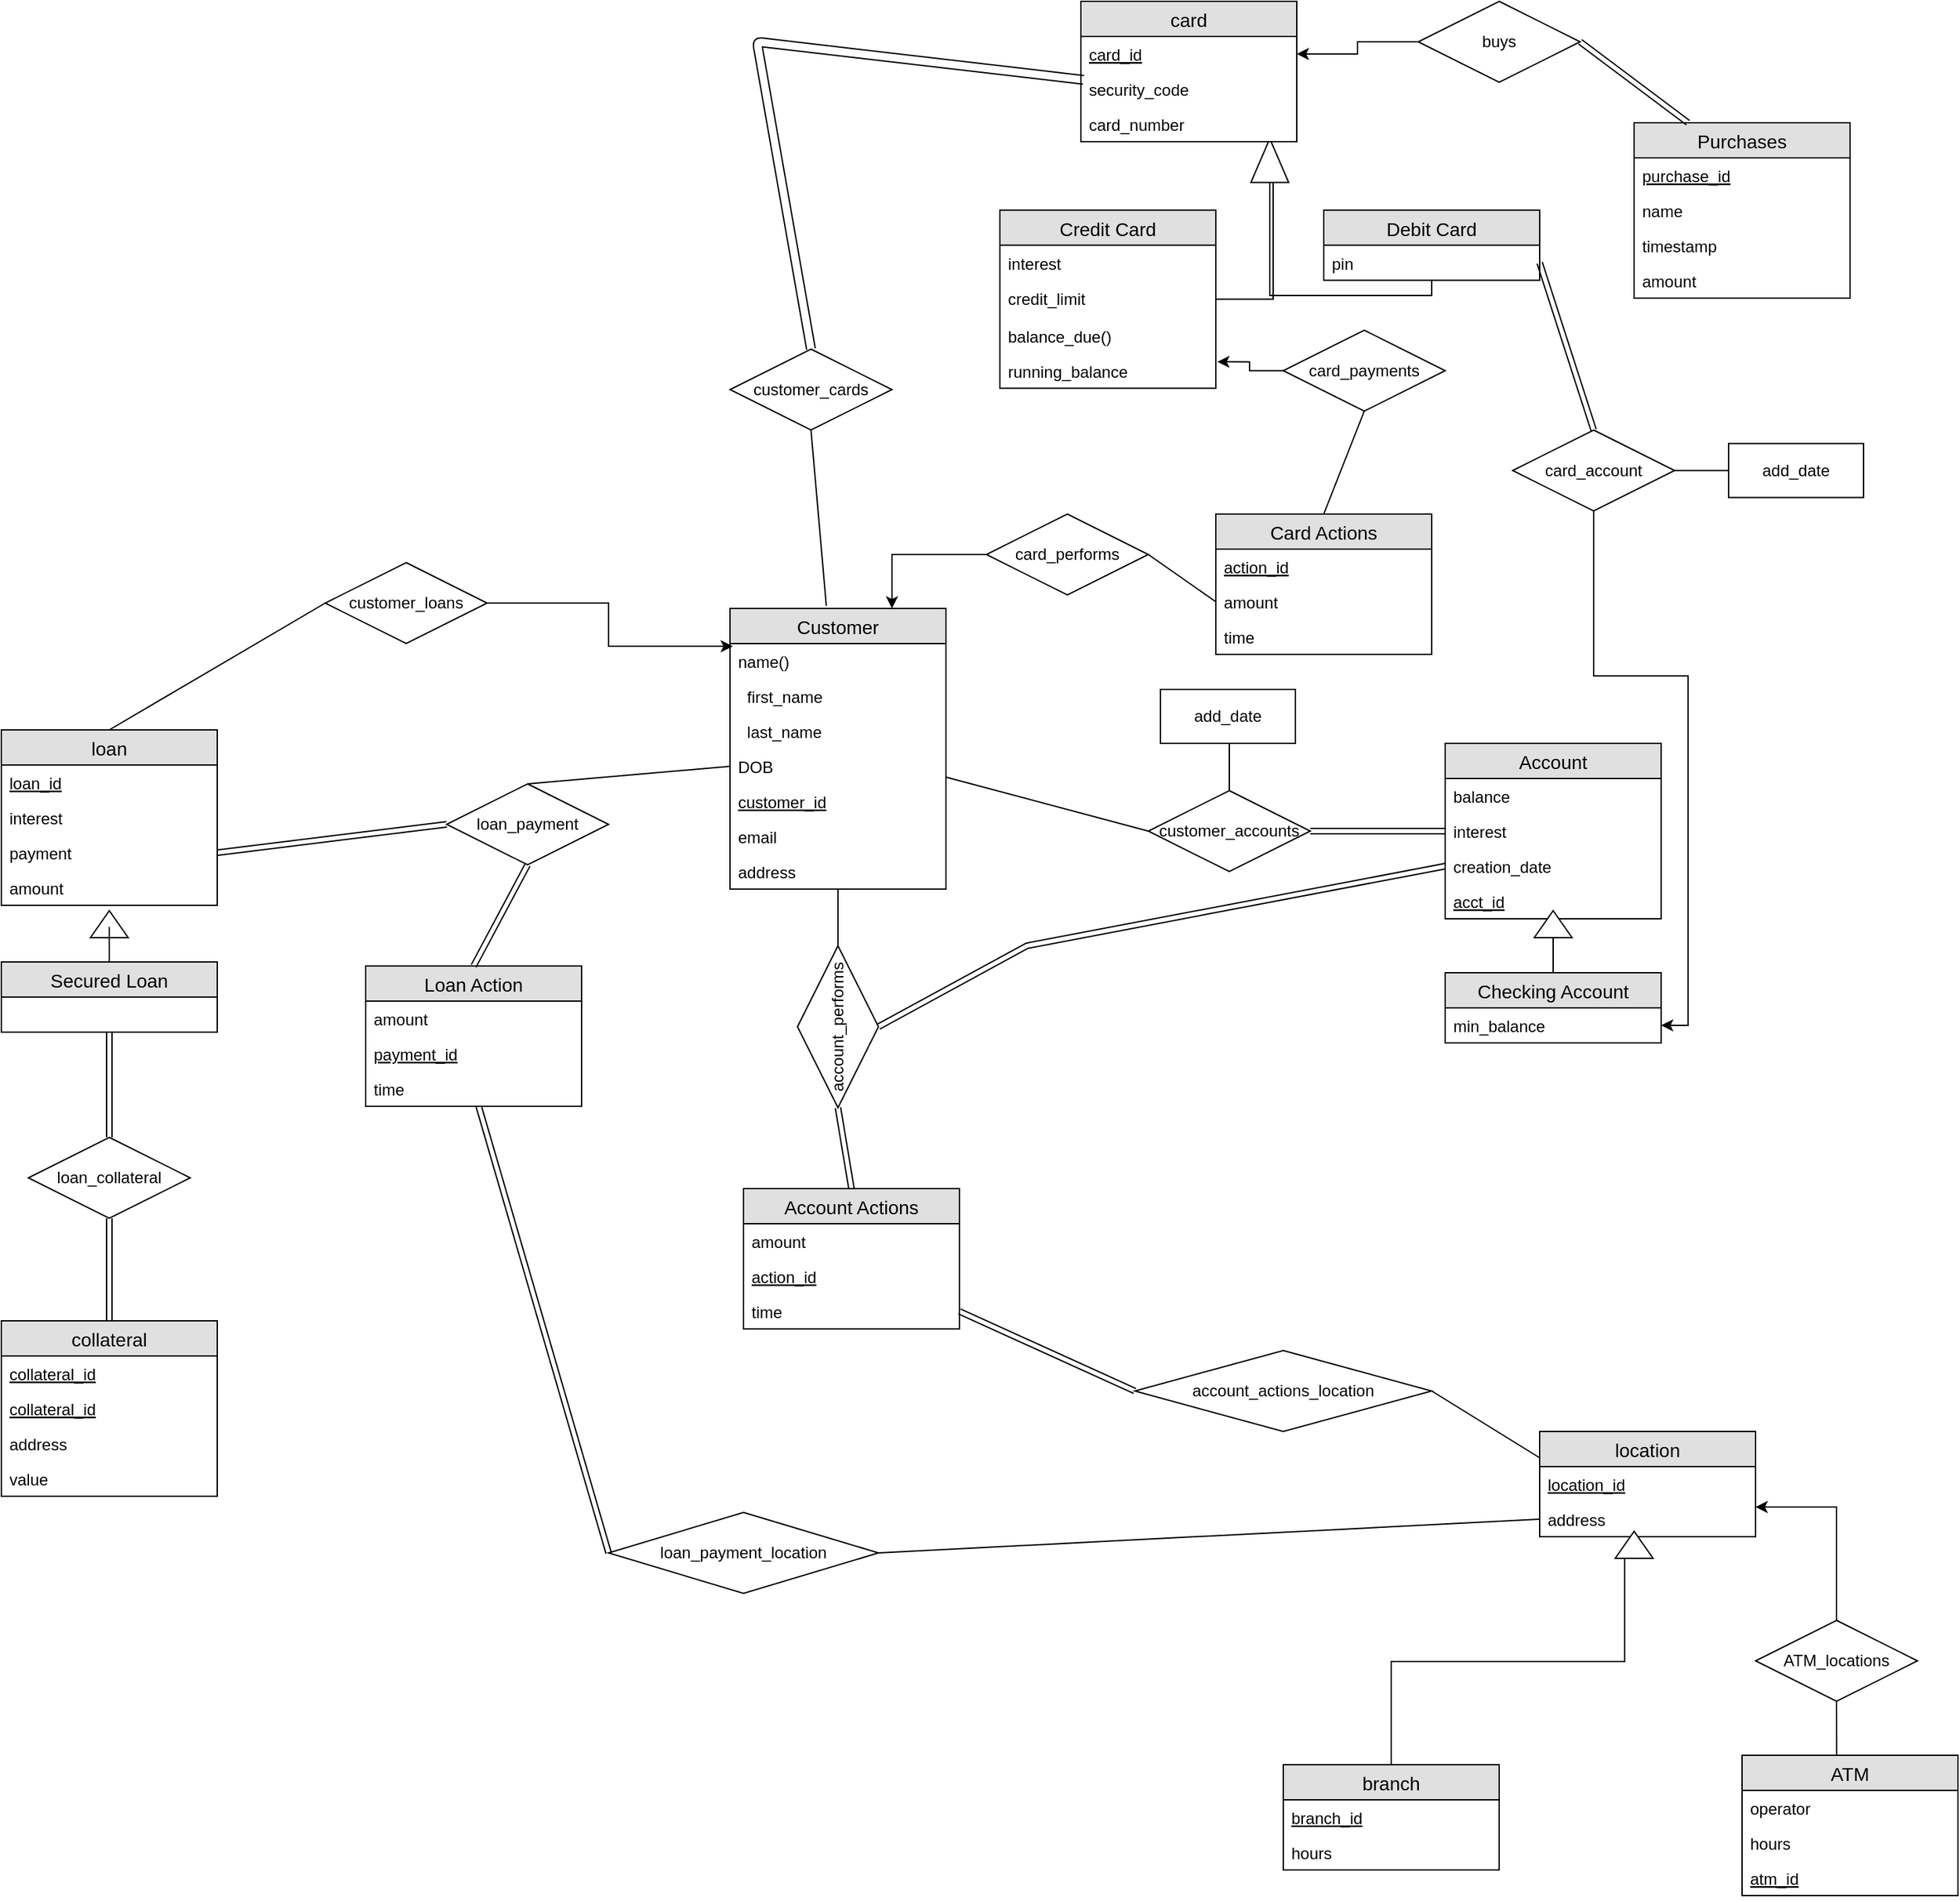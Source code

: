 <mxfile version="13.0.1" type="device"><diagram id="ULP1GV55h6WaN9yrLXD4" name="NewER"><mxGraphModel dx="1736" dy="2670" grid="1" gridSize="10" guides="1" tooltips="1" connect="1" arrows="1" fold="1" page="1" pageScale="1" pageWidth="1700" pageHeight="1700" math="0" shadow="0"><root><mxCell id="0"/><mxCell id="1" parent="0"/><mxCell id="tBGAs811UtVUooM4C4si-18" style="edgeStyle=orthogonalEdgeStyle;rounded=0;orthogonalLoop=1;jettySize=auto;html=1;entryX=0.718;entryY=0.588;entryDx=0;entryDy=0;entryPerimeter=0;" parent="1" source="tBGAs811UtVUooM4C4si-4" target="tBGAs811UtVUooM4C4si-17" edge="1"><mxGeometry relative="1" as="geometry"><Array as="points"><mxPoint x="972" y="-189"/></Array></mxGeometry></mxCell><mxCell id="tBGAs811UtVUooM4C4si-19" style="edgeStyle=orthogonalEdgeStyle;rounded=0;orthogonalLoop=1;jettySize=auto;html=1;entryX=0.5;entryY=0;entryDx=0;entryDy=0;" parent="1" source="tBGAs811UtVUooM4C4si-8" target="tBGAs811UtVUooM4C4si-17" edge="1"><mxGeometry relative="1" as="geometry"><Array as="points"><mxPoint x="1090" y="-192"/><mxPoint x="970" y="-192"/><mxPoint x="970" y="-292"/></Array></mxGeometry></mxCell><mxCell id="WhyrXBfgQ5vfQ8hBfcUK-1" value="Customer" style="swimlane;fontStyle=0;childLayout=stackLayout;horizontal=1;startSize=26;fillColor=#e0e0e0;horizontalStack=0;resizeParent=1;resizeParentMax=0;resizeLast=0;collapsible=1;marginBottom=0;swimlaneFillColor=#ffffff;align=center;fontSize=14;" parent="1" vertex="1"><mxGeometry x="570" y="40" width="160" height="208" as="geometry"/></mxCell><mxCell id="WhyrXBfgQ5vfQ8hBfcUK-2" value="name()" style="text;strokeColor=none;fillColor=none;spacingLeft=4;spacingRight=4;overflow=hidden;rotatable=0;points=[[0,0.5],[1,0.5]];portConstraint=eastwest;fontSize=12;" parent="WhyrXBfgQ5vfQ8hBfcUK-1" vertex="1"><mxGeometry y="26" width="160" height="26" as="geometry"/></mxCell><mxCell id="kUcCPnNqLoUvlZSbQgtN-28" value="  first_name" style="text;strokeColor=none;fillColor=none;spacingLeft=4;spacingRight=4;overflow=hidden;rotatable=0;points=[[0,0.5],[1,0.5]];portConstraint=eastwest;fontSize=12;" parent="WhyrXBfgQ5vfQ8hBfcUK-1" vertex="1"><mxGeometry y="52" width="160" height="26" as="geometry"/></mxCell><mxCell id="kUcCPnNqLoUvlZSbQgtN-29" value="  last_name" style="text;strokeColor=none;fillColor=none;spacingLeft=4;spacingRight=4;overflow=hidden;rotatable=0;points=[[0,0.5],[1,0.5]];portConstraint=eastwest;fontSize=12;" parent="WhyrXBfgQ5vfQ8hBfcUK-1" vertex="1"><mxGeometry y="78" width="160" height="26" as="geometry"/></mxCell><mxCell id="WhyrXBfgQ5vfQ8hBfcUK-3" value="DOB" style="text;strokeColor=none;fillColor=none;spacingLeft=4;spacingRight=4;overflow=hidden;rotatable=0;points=[[0,0.5],[1,0.5]];portConstraint=eastwest;fontSize=12;" parent="WhyrXBfgQ5vfQ8hBfcUK-1" vertex="1"><mxGeometry y="104" width="160" height="26" as="geometry"/></mxCell><mxCell id="WhyrXBfgQ5vfQ8hBfcUK-5" value="customer_id" style="text;strokeColor=none;fillColor=none;spacingLeft=4;spacingRight=4;overflow=hidden;rotatable=0;points=[[0,0.5],[1,0.5]];portConstraint=eastwest;fontSize=12;fontStyle=4" parent="WhyrXBfgQ5vfQ8hBfcUK-1" vertex="1"><mxGeometry y="130" width="160" height="26" as="geometry"/></mxCell><mxCell id="CGq-JKEVDhTaHR7DyBv9-9" value="email" style="text;strokeColor=none;fillColor=none;spacingLeft=4;spacingRight=4;overflow=hidden;rotatable=0;points=[[0,0.5],[1,0.5]];portConstraint=eastwest;fontSize=12;" parent="WhyrXBfgQ5vfQ8hBfcUK-1" vertex="1"><mxGeometry y="156" width="160" height="26" as="geometry"/></mxCell><mxCell id="WhyrXBfgQ5vfQ8hBfcUK-4" value="address" style="text;strokeColor=none;fillColor=none;spacingLeft=4;spacingRight=4;overflow=hidden;rotatable=0;points=[[0,0.5],[1,0.5]];portConstraint=eastwest;fontSize=12;" parent="WhyrXBfgQ5vfQ8hBfcUK-1" vertex="1"><mxGeometry y="182" width="160" height="26" as="geometry"/></mxCell><mxCell id="WhyrXBfgQ5vfQ8hBfcUK-6" value="customer_accounts" style="shape=rhombus;perimeter=rhombusPerimeter;whiteSpace=wrap;html=1;align=center;" parent="1" vertex="1"><mxGeometry x="880" y="175" width="120" height="60" as="geometry"/></mxCell><mxCell id="WhyrXBfgQ5vfQ8hBfcUK-8" value="" style="endArrow=none;html=1;rounded=0;exitX=0.997;exitY=0.803;exitDx=0;exitDy=0;entryX=0;entryY=0.5;entryDx=0;entryDy=0;exitPerimeter=0;" parent="1" source="WhyrXBfgQ5vfQ8hBfcUK-3" target="WhyrXBfgQ5vfQ8hBfcUK-6" edge="1"><mxGeometry relative="1" as="geometry"><mxPoint x="660" y="205" as="sourcePoint"/><mxPoint x="720" y="320" as="targetPoint"/></mxGeometry></mxCell><mxCell id="WhyrXBfgQ5vfQ8hBfcUK-10" value="" style="endArrow=none;html=1;rounded=0;exitX=0.5;exitY=0;exitDx=0;exitDy=0;entryX=0.5;entryY=1;entryDx=0;entryDy=0;" parent="1" source="WhyrXBfgQ5vfQ8hBfcUK-6" edge="1"><mxGeometry relative="1" as="geometry"><mxPoint x="990" y="170" as="sourcePoint"/><mxPoint x="940" y="140" as="targetPoint"/></mxGeometry></mxCell><mxCell id="WhyrXBfgQ5vfQ8hBfcUK-11" value="Account" style="swimlane;fontStyle=0;childLayout=stackLayout;horizontal=1;startSize=26;fillColor=#e0e0e0;horizontalStack=0;resizeParent=1;resizeParentMax=0;resizeLast=0;collapsible=1;marginBottom=0;swimlaneFillColor=#ffffff;align=center;fontSize=14;" parent="1" vertex="1"><mxGeometry x="1100" y="140" width="160" height="130" as="geometry"/></mxCell><mxCell id="WhyrXBfgQ5vfQ8hBfcUK-12" value="balance" style="text;strokeColor=none;fillColor=none;spacingLeft=4;spacingRight=4;overflow=hidden;rotatable=0;points=[[0,0.5],[1,0.5]];portConstraint=eastwest;fontSize=12;" parent="WhyrXBfgQ5vfQ8hBfcUK-11" vertex="1"><mxGeometry y="26" width="160" height="26" as="geometry"/></mxCell><mxCell id="WhyrXBfgQ5vfQ8hBfcUK-13" value="interest" style="text;strokeColor=none;fillColor=none;spacingLeft=4;spacingRight=4;overflow=hidden;rotatable=0;points=[[0,0.5],[1,0.5]];portConstraint=eastwest;fontSize=12;" parent="WhyrXBfgQ5vfQ8hBfcUK-11" vertex="1"><mxGeometry y="52" width="160" height="26" as="geometry"/></mxCell><mxCell id="WhyrXBfgQ5vfQ8hBfcUK-16" value="creation_date" style="text;strokeColor=none;fillColor=none;spacingLeft=4;spacingRight=4;overflow=hidden;rotatable=0;points=[[0,0.5],[1,0.5]];portConstraint=eastwest;fontSize=12;" parent="WhyrXBfgQ5vfQ8hBfcUK-11" vertex="1"><mxGeometry y="78" width="160" height="26" as="geometry"/></mxCell><mxCell id="WhyrXBfgQ5vfQ8hBfcUK-14" value="acct_id" style="text;strokeColor=none;fillColor=none;spacingLeft=4;spacingRight=4;overflow=hidden;rotatable=0;points=[[0,0.5],[1,0.5]];portConstraint=eastwest;fontSize=12;fontStyle=4" parent="WhyrXBfgQ5vfQ8hBfcUK-11" vertex="1"><mxGeometry y="104" width="160" height="26" as="geometry"/></mxCell><mxCell id="WhyrXBfgQ5vfQ8hBfcUK-18" value="Checking Account" style="swimlane;fontStyle=0;childLayout=stackLayout;horizontal=1;startSize=26;fillColor=#e0e0e0;horizontalStack=0;resizeParent=1;resizeParentMax=0;resizeLast=0;collapsible=1;marginBottom=0;swimlaneFillColor=#ffffff;align=center;fontSize=14;" parent="1" vertex="1"><mxGeometry x="1100" y="310" width="160" height="52" as="geometry"/></mxCell><mxCell id="WhyrXBfgQ5vfQ8hBfcUK-19" value="min_balance" style="text;strokeColor=none;fillColor=none;spacingLeft=4;spacingRight=4;overflow=hidden;rotatable=0;points=[[0,0.5],[1,0.5]];portConstraint=eastwest;fontSize=12;" parent="WhyrXBfgQ5vfQ8hBfcUK-18" vertex="1"><mxGeometry y="26" width="160" height="26" as="geometry"/></mxCell><mxCell id="WhyrXBfgQ5vfQ8hBfcUK-22" value="" style="endArrow=none;html=1;rounded=0;exitX=0.5;exitY=0;exitDx=0;exitDy=0;entryX=0.501;entryY=0.975;entryDx=0;entryDy=0;entryPerimeter=0;" parent="1" source="WhyrXBfgQ5vfQ8hBfcUK-23" target="WhyrXBfgQ5vfQ8hBfcUK-14" edge="1"><mxGeometry relative="1" as="geometry"><mxPoint x="1170" y="290" as="sourcePoint"/><mxPoint x="1330" y="290" as="targetPoint"/></mxGeometry></mxCell><mxCell id="WhyrXBfgQ5vfQ8hBfcUK-24" value="" style="endArrow=none;html=1;rounded=0;exitX=0.5;exitY=0;exitDx=0;exitDy=0;entryX=1;entryY=0.5;entryDx=0;entryDy=0;" parent="1" source="WhyrXBfgQ5vfQ8hBfcUK-18" target="WhyrXBfgQ5vfQ8hBfcUK-23" edge="1"><mxGeometry relative="1" as="geometry"><mxPoint x="1180" y="310" as="sourcePoint"/><mxPoint x="1180.16" y="269.35" as="targetPoint"/></mxGeometry></mxCell><mxCell id="WhyrXBfgQ5vfQ8hBfcUK-23" value="" style="triangle;whiteSpace=wrap;html=1;rotation=-90;" parent="1" vertex="1"><mxGeometry x="1170" y="260" width="20" height="28" as="geometry"/></mxCell><mxCell id="WhyrXBfgQ5vfQ8hBfcUK-27" value="account_performs" style="shape=rhombus;perimeter=rhombusPerimeter;whiteSpace=wrap;html=1;align=center;rotation=-90;" parent="1" vertex="1"><mxGeometry x="590" y="320" width="120" height="60" as="geometry"/></mxCell><mxCell id="WhyrXBfgQ5vfQ8hBfcUK-28" value="" style="endArrow=none;html=1;rounded=0;exitX=1;exitY=0.5;exitDx=0;exitDy=0;" parent="1" source="WhyrXBfgQ5vfQ8hBfcUK-27" target="WhyrXBfgQ5vfQ8hBfcUK-4" edge="1"><mxGeometry relative="1" as="geometry"><mxPoint x="680" y="220" as="sourcePoint"/><mxPoint x="840" y="220" as="targetPoint"/></mxGeometry></mxCell><mxCell id="WhyrXBfgQ5vfQ8hBfcUK-30" value="Account Actions" style="swimlane;fontStyle=0;childLayout=stackLayout;horizontal=1;startSize=26;fillColor=#e0e0e0;horizontalStack=0;resizeParent=1;resizeParentMax=0;resizeLast=0;collapsible=1;marginBottom=0;swimlaneFillColor=#ffffff;align=center;fontSize=14;" parent="1" vertex="1"><mxGeometry x="580" y="470" width="160" height="104" as="geometry"/></mxCell><mxCell id="WhyrXBfgQ5vfQ8hBfcUK-31" value="amount" style="text;strokeColor=none;fillColor=none;spacingLeft=4;spacingRight=4;overflow=hidden;rotatable=0;points=[[0,0.5],[1,0.5]];portConstraint=eastwest;fontSize=12;" parent="WhyrXBfgQ5vfQ8hBfcUK-30" vertex="1"><mxGeometry y="26" width="160" height="26" as="geometry"/></mxCell><mxCell id="WhyrXBfgQ5vfQ8hBfcUK-32" value="action_id" style="text;strokeColor=none;fillColor=none;spacingLeft=4;spacingRight=4;overflow=hidden;rotatable=0;points=[[0,0.5],[1,0.5]];portConstraint=eastwest;fontSize=12;fontStyle=4" parent="WhyrXBfgQ5vfQ8hBfcUK-30" vertex="1"><mxGeometry y="52" width="160" height="26" as="geometry"/></mxCell><mxCell id="WhyrXBfgQ5vfQ8hBfcUK-33" value="time" style="text;strokeColor=none;fillColor=none;spacingLeft=4;spacingRight=4;overflow=hidden;rotatable=0;points=[[0,0.5],[1,0.5]];portConstraint=eastwest;fontSize=12;" parent="WhyrXBfgQ5vfQ8hBfcUK-30" vertex="1"><mxGeometry y="78" width="160" height="26" as="geometry"/></mxCell><mxCell id="WhyrXBfgQ5vfQ8hBfcUK-45" value="" style="triangle;whiteSpace=wrap;html=1;rotation=-90;" parent="1" vertex="1"><mxGeometry x="100" y="260" width="20" height="28" as="geometry"/></mxCell><mxCell id="WhyrXBfgQ5vfQ8hBfcUK-46" value="" style="endArrow=none;html=1;rounded=0;entryX=0;entryY=0.5;entryDx=0;entryDy=0;exitX=0.5;exitY=0;exitDx=0;exitDy=0;" parent="1" edge="1"><mxGeometry relative="1" as="geometry"><mxPoint x="110" y="305" as="sourcePoint"/><mxPoint x="110" y="276" as="targetPoint"/></mxGeometry></mxCell><mxCell id="Q0yjJlS3R2jKkcrohe9K-2" style="edgeStyle=orthogonalEdgeStyle;rounded=0;orthogonalLoop=1;jettySize=auto;html=1;entryX=1;entryY=0.154;entryDx=0;entryDy=0;entryPerimeter=0;" edge="1" parent="1" source="WhyrXBfgQ5vfQ8hBfcUK-69" target="WhyrXBfgQ5vfQ8hBfcUK-60"><mxGeometry relative="1" as="geometry"/></mxCell><mxCell id="WhyrXBfgQ5vfQ8hBfcUK-69" value="ATM_locations" style="shape=rhombus;perimeter=rhombusPerimeter;whiteSpace=wrap;html=1;align=center;" parent="1" vertex="1"><mxGeometry x="1330" y="790" width="120" height="60" as="geometry"/></mxCell><mxCell id="WhyrXBfgQ5vfQ8hBfcUK-71" value="" style="endArrow=none;html=1;rounded=0;exitX=0.5;exitY=1;exitDx=0;exitDy=0;entryX=0.438;entryY=0;entryDx=0;entryDy=0;entryPerimeter=0;" parent="1" source="WhyrXBfgQ5vfQ8hBfcUK-69" target="WhyrXBfgQ5vfQ8hBfcUK-65" edge="1"><mxGeometry relative="1" as="geometry"><mxPoint x="1080" y="860" as="sourcePoint"/><mxPoint x="1240" y="860" as="targetPoint"/></mxGeometry></mxCell><mxCell id="WhyrXBfgQ5vfQ8hBfcUK-58" value="location" style="swimlane;fontStyle=0;childLayout=stackLayout;horizontal=1;startSize=26;fillColor=#e0e0e0;horizontalStack=0;resizeParent=1;resizeParentMax=0;resizeLast=0;collapsible=1;marginBottom=0;swimlaneFillColor=#ffffff;align=center;fontSize=14;" parent="1" vertex="1"><mxGeometry x="1170" y="650" width="160" height="78" as="geometry"/></mxCell><mxCell id="WhyrXBfgQ5vfQ8hBfcUK-59" value="location_id" style="text;strokeColor=none;fillColor=none;spacingLeft=4;spacingRight=4;overflow=hidden;rotatable=0;points=[[0,0.5],[1,0.5]];portConstraint=eastwest;fontSize=12;fontStyle=4" parent="WhyrXBfgQ5vfQ8hBfcUK-58" vertex="1"><mxGeometry y="26" width="160" height="26" as="geometry"/></mxCell><mxCell id="WhyrXBfgQ5vfQ8hBfcUK-60" value="address" style="text;strokeColor=none;fillColor=none;spacingLeft=4;spacingRight=4;overflow=hidden;rotatable=0;points=[[0,0.5],[1,0.5]];portConstraint=eastwest;fontSize=12;" parent="WhyrXBfgQ5vfQ8hBfcUK-58" vertex="1"><mxGeometry y="52" width="160" height="26" as="geometry"/></mxCell><mxCell id="WhyrXBfgQ5vfQ8hBfcUK-73" value="branch" style="swimlane;fontStyle=0;childLayout=stackLayout;horizontal=1;startSize=26;fillColor=#e0e0e0;horizontalStack=0;resizeParent=1;resizeParentMax=0;resizeLast=0;collapsible=1;marginBottom=0;swimlaneFillColor=#ffffff;align=center;fontSize=14;" parent="1" vertex="1"><mxGeometry x="980" y="897" width="160" height="78" as="geometry"/></mxCell><mxCell id="WhyrXBfgQ5vfQ8hBfcUK-74" value="branch_id" style="text;strokeColor=none;fillColor=none;spacingLeft=4;spacingRight=4;overflow=hidden;rotatable=0;points=[[0,0.5],[1,0.5]];portConstraint=eastwest;fontSize=12;fontStyle=4" parent="WhyrXBfgQ5vfQ8hBfcUK-73" vertex="1"><mxGeometry y="26" width="160" height="26" as="geometry"/></mxCell><mxCell id="WhyrXBfgQ5vfQ8hBfcUK-75" value="hours" style="text;strokeColor=none;fillColor=none;spacingLeft=4;spacingRight=4;overflow=hidden;rotatable=0;points=[[0,0.5],[1,0.5]];portConstraint=eastwest;fontSize=12;" parent="WhyrXBfgQ5vfQ8hBfcUK-73" vertex="1"><mxGeometry y="52" width="160" height="26" as="geometry"/></mxCell><mxCell id="WhyrXBfgQ5vfQ8hBfcUK-65" value="ATM" style="swimlane;fontStyle=0;childLayout=stackLayout;horizontal=1;startSize=26;fillColor=#e0e0e0;horizontalStack=0;resizeParent=1;resizeParentMax=0;resizeLast=0;collapsible=1;marginBottom=0;swimlaneFillColor=#ffffff;align=center;fontSize=14;" parent="1" vertex="1"><mxGeometry x="1320" y="890" width="160" height="104" as="geometry"/></mxCell><mxCell id="WhyrXBfgQ5vfQ8hBfcUK-66" value="operator" style="text;strokeColor=none;fillColor=none;spacingLeft=4;spacingRight=4;overflow=hidden;rotatable=0;points=[[0,0.5],[1,0.5]];portConstraint=eastwest;fontSize=12;" parent="WhyrXBfgQ5vfQ8hBfcUK-65" vertex="1"><mxGeometry y="26" width="160" height="26" as="geometry"/></mxCell><mxCell id="WhyrXBfgQ5vfQ8hBfcUK-67" value="hours" style="text;strokeColor=none;fillColor=none;spacingLeft=4;spacingRight=4;overflow=hidden;rotatable=0;points=[[0,0.5],[1,0.5]];portConstraint=eastwest;fontSize=12;" parent="WhyrXBfgQ5vfQ8hBfcUK-65" vertex="1"><mxGeometry y="52" width="160" height="26" as="geometry"/></mxCell><mxCell id="WhyrXBfgQ5vfQ8hBfcUK-68" value="atm_id" style="text;strokeColor=none;fillColor=none;spacingLeft=4;spacingRight=4;overflow=hidden;rotatable=0;points=[[0,0.5],[1,0.5]];portConstraint=eastwest;fontSize=12;fontStyle=4" parent="WhyrXBfgQ5vfQ8hBfcUK-65" vertex="1"><mxGeometry y="78" width="160" height="26" as="geometry"/></mxCell><mxCell id="WhyrXBfgQ5vfQ8hBfcUK-78" style="edgeStyle=orthogonalEdgeStyle;rounded=0;orthogonalLoop=1;jettySize=auto;html=1;exitX=0.5;exitY=0;exitDx=0;exitDy=0;entryX=0.5;entryY=0;entryDx=0;entryDy=0;" parent="1" source="WhyrXBfgQ5vfQ8hBfcUK-73" target="CGq-JKEVDhTaHR7DyBv9-2" edge="1"><mxGeometry relative="1" as="geometry"><mxPoint x="1140" y="790" as="sourcePoint"/></mxGeometry></mxCell><mxCell id="WhyrXBfgQ5vfQ8hBfcUK-80" value="account_actions_location" style="shape=rhombus;perimeter=rhombusPerimeter;whiteSpace=wrap;html=1;align=center;" parent="1" vertex="1"><mxGeometry x="870" y="590" width="220" height="60" as="geometry"/></mxCell><mxCell id="WhyrXBfgQ5vfQ8hBfcUK-82" value="" style="endArrow=none;html=1;rounded=0;exitX=1;exitY=0.5;exitDx=0;exitDy=0;entryX=0;entryY=0.25;entryDx=0;entryDy=0;" parent="1" source="WhyrXBfgQ5vfQ8hBfcUK-80" target="WhyrXBfgQ5vfQ8hBfcUK-58" edge="1"><mxGeometry relative="1" as="geometry"><mxPoint x="850" y="720" as="sourcePoint"/><mxPoint x="1010" y="720" as="targetPoint"/></mxGeometry></mxCell><mxCell id="WhyrXBfgQ5vfQ8hBfcUK-83" value="Loan Action" style="swimlane;fontStyle=0;childLayout=stackLayout;horizontal=1;startSize=26;fillColor=#e0e0e0;horizontalStack=0;resizeParent=1;resizeParentMax=0;resizeLast=0;collapsible=1;marginBottom=0;swimlaneFillColor=#ffffff;align=center;fontSize=14;" parent="1" vertex="1"><mxGeometry x="300" y="305" width="160" height="104" as="geometry"/></mxCell><mxCell id="WhyrXBfgQ5vfQ8hBfcUK-84" value="amount" style="text;strokeColor=none;fillColor=none;spacingLeft=4;spacingRight=4;overflow=hidden;rotatable=0;points=[[0,0.5],[1,0.5]];portConstraint=eastwest;fontSize=12;" parent="WhyrXBfgQ5vfQ8hBfcUK-83" vertex="1"><mxGeometry y="26" width="160" height="26" as="geometry"/></mxCell><mxCell id="WhyrXBfgQ5vfQ8hBfcUK-85" value="payment_id" style="text;strokeColor=none;fillColor=none;spacingLeft=4;spacingRight=4;overflow=hidden;rotatable=0;points=[[0,0.5],[1,0.5]];portConstraint=eastwest;fontSize=12;fontStyle=4" parent="WhyrXBfgQ5vfQ8hBfcUK-83" vertex="1"><mxGeometry y="52" width="160" height="26" as="geometry"/></mxCell><mxCell id="WhyrXBfgQ5vfQ8hBfcUK-86" value="time" style="text;strokeColor=none;fillColor=none;spacingLeft=4;spacingRight=4;overflow=hidden;rotatable=0;points=[[0,0.5],[1,0.5]];portConstraint=eastwest;fontSize=12;" parent="WhyrXBfgQ5vfQ8hBfcUK-83" vertex="1"><mxGeometry y="78" width="160" height="26" as="geometry"/></mxCell><mxCell id="WhyrXBfgQ5vfQ8hBfcUK-87" value="loan_payment" style="shape=rhombus;perimeter=rhombusPerimeter;whiteSpace=wrap;html=1;align=center;" parent="1" vertex="1"><mxGeometry x="360" y="170" width="120" height="60" as="geometry"/></mxCell><mxCell id="WhyrXBfgQ5vfQ8hBfcUK-89" value="" style="endArrow=none;html=1;rounded=0;exitX=0.5;exitY=0;exitDx=0;exitDy=0;entryX=0;entryY=0.5;entryDx=0;entryDy=0;" parent="1" source="WhyrXBfgQ5vfQ8hBfcUK-87" target="WhyrXBfgQ5vfQ8hBfcUK-3" edge="1"><mxGeometry relative="1" as="geometry"><mxPoint x="400" y="100" as="sourcePoint"/><mxPoint x="560" y="100" as="targetPoint"/></mxGeometry></mxCell><mxCell id="WhyrXBfgQ5vfQ8hBfcUK-94" value="loan_payment_location" style="shape=rhombus;perimeter=rhombusPerimeter;whiteSpace=wrap;html=1;align=center;" parent="1" vertex="1"><mxGeometry x="480" y="710" width="200" height="60" as="geometry"/></mxCell><mxCell id="WhyrXBfgQ5vfQ8hBfcUK-105" value="customer_cards" style="shape=rhombus;perimeter=rhombusPerimeter;whiteSpace=wrap;html=1;align=center;" parent="1" vertex="1"><mxGeometry x="570" y="-152.25" width="120" height="60" as="geometry"/></mxCell><mxCell id="WhyrXBfgQ5vfQ8hBfcUK-106" value="" style="endArrow=none;html=1;rounded=0;exitX=0.446;exitY=-0.01;exitDx=0;exitDy=0;exitPerimeter=0;entryX=0.5;entryY=1;entryDx=0;entryDy=0;" parent="1" source="WhyrXBfgQ5vfQ8hBfcUK-1" target="WhyrXBfgQ5vfQ8hBfcUK-105" edge="1"><mxGeometry relative="1" as="geometry"><mxPoint x="640" as="sourcePoint"/><mxPoint x="800" as="targetPoint"/></mxGeometry></mxCell><mxCell id="tBGAs811UtVUooM4C4si-17" value="" style="triangle;whiteSpace=wrap;html=1;rotation=-90;" parent="1" vertex="1"><mxGeometry x="953.75" y="-306" width="32.5" height="28" as="geometry"/></mxCell><mxCell id="tBGAs811UtVUooM4C4si-25" style="edgeStyle=orthogonalEdgeStyle;rounded=0;orthogonalLoop=1;jettySize=auto;html=1;entryX=1;entryY=0.5;entryDx=0;entryDy=0;" parent="1" source="tBGAs811UtVUooM4C4si-22" target="WhyrXBfgQ5vfQ8hBfcUK-19" edge="1"><mxGeometry relative="1" as="geometry"><Array as="points"><mxPoint x="1210" y="90"/><mxPoint x="1280" y="90"/><mxPoint x="1280" y="349"/></Array></mxGeometry></mxCell><mxCell id="tBGAs811UtVUooM4C4si-22" value="card_account" style="shape=rhombus;perimeter=rhombusPerimeter;whiteSpace=wrap;html=1;align=center;" parent="1" vertex="1"><mxGeometry x="1150" y="-92.25" width="120" height="60" as="geometry"/></mxCell><mxCell id="WhyrXBfgQ5vfQ8hBfcUK-101" value="card" style="swimlane;fontStyle=0;childLayout=stackLayout;horizontal=1;startSize=26;fillColor=#e0e0e0;horizontalStack=0;resizeParent=1;resizeParentMax=0;resizeLast=0;collapsible=1;marginBottom=0;swimlaneFillColor=#ffffff;align=center;fontSize=14;" parent="1" vertex="1"><mxGeometry x="830" y="-410" width="160" height="104" as="geometry"/></mxCell><mxCell id="WhyrXBfgQ5vfQ8hBfcUK-102" value="card_id" style="text;strokeColor=none;fillColor=none;spacingLeft=4;spacingRight=4;overflow=hidden;rotatable=0;points=[[0,0.5],[1,0.5]];portConstraint=eastwest;fontSize=12;fontStyle=4" parent="WhyrXBfgQ5vfQ8hBfcUK-101" vertex="1"><mxGeometry y="26" width="160" height="26" as="geometry"/></mxCell><mxCell id="WhyrXBfgQ5vfQ8hBfcUK-103" value="security_code" style="text;strokeColor=none;fillColor=none;spacingLeft=4;spacingRight=4;overflow=hidden;rotatable=0;points=[[0,0.5],[1,0.5]];portConstraint=eastwest;fontSize=12;" parent="WhyrXBfgQ5vfQ8hBfcUK-101" vertex="1"><mxGeometry y="52" width="160" height="26" as="geometry"/></mxCell><mxCell id="WhyrXBfgQ5vfQ8hBfcUK-104" value="card_number" style="text;strokeColor=none;fillColor=none;spacingLeft=4;spacingRight=4;overflow=hidden;rotatable=0;points=[[0,0.5],[1,0.5]];portConstraint=eastwest;fontSize=12;" parent="WhyrXBfgQ5vfQ8hBfcUK-101" vertex="1"><mxGeometry y="78" width="160" height="26" as="geometry"/></mxCell><mxCell id="tBGAs811UtVUooM4C4si-4" value="Credit Card" style="swimlane;fontStyle=0;childLayout=stackLayout;horizontal=1;startSize=26;fillColor=#e0e0e0;horizontalStack=0;resizeParent=1;resizeParentMax=0;resizeLast=0;collapsible=1;marginBottom=0;swimlaneFillColor=#ffffff;align=center;fontSize=14;" parent="1" vertex="1"><mxGeometry x="770" y="-255.25" width="160" height="132" as="geometry"/></mxCell><mxCell id="tBGAs811UtVUooM4C4si-5" value="interest" style="text;strokeColor=none;fillColor=none;spacingLeft=4;spacingRight=4;overflow=hidden;rotatable=0;points=[[0,0.5],[1,0.5]];portConstraint=eastwest;fontSize=12;" parent="tBGAs811UtVUooM4C4si-4" vertex="1"><mxGeometry y="26" width="160" height="26" as="geometry"/></mxCell><mxCell id="tBGAs811UtVUooM4C4si-6" value="credit_limit" style="text;strokeColor=none;fillColor=none;spacingLeft=4;spacingRight=4;overflow=hidden;rotatable=0;points=[[0,0.5],[1,0.5]];portConstraint=eastwest;fontSize=12;" parent="tBGAs811UtVUooM4C4si-4" vertex="1"><mxGeometry y="52" width="160" height="28" as="geometry"/></mxCell><mxCell id="tBGAs811UtVUooM4C4si-21" value="balance_due()" style="text;strokeColor=none;fillColor=none;spacingLeft=4;spacingRight=4;overflow=hidden;rotatable=0;points=[[0,0.5],[1,0.5]];portConstraint=eastwest;fontSize=12;" parent="tBGAs811UtVUooM4C4si-4" vertex="1"><mxGeometry y="80" width="160" height="26" as="geometry"/></mxCell><mxCell id="tBGAs811UtVUooM4C4si-7" value="running_balance" style="text;strokeColor=none;fillColor=none;spacingLeft=4;spacingRight=4;overflow=hidden;rotatable=0;points=[[0,0.5],[1,0.5]];portConstraint=eastwest;fontSize=12;" parent="tBGAs811UtVUooM4C4si-4" vertex="1"><mxGeometry y="106" width="160" height="26" as="geometry"/></mxCell><mxCell id="tBGAs811UtVUooM4C4si-8" value="Debit Card" style="swimlane;fontStyle=0;childLayout=stackLayout;horizontal=1;startSize=26;fillColor=#e0e0e0;horizontalStack=0;resizeParent=1;resizeParentMax=0;resizeLast=0;collapsible=1;marginBottom=0;swimlaneFillColor=#ffffff;align=center;fontSize=14;" parent="1" vertex="1"><mxGeometry x="1010" y="-255.25" width="160" height="52" as="geometry"/></mxCell><mxCell id="tBGAs811UtVUooM4C4si-9" value="pin" style="text;strokeColor=none;fillColor=none;spacingLeft=4;spacingRight=4;overflow=hidden;rotatable=0;points=[[0,0.5],[1,0.5]];portConstraint=eastwest;fontSize=12;" parent="tBGAs811UtVUooM4C4si-8" vertex="1"><mxGeometry y="26" width="160" height="26" as="geometry"/></mxCell><mxCell id="CGq-JKEVDhTaHR7DyBv9-7" style="edgeStyle=orthogonalEdgeStyle;rounded=0;orthogonalLoop=1;jettySize=auto;html=1;entryX=0.75;entryY=0;entryDx=0;entryDy=0;" parent="1" source="tBGAs811UtVUooM4C4si-32" target="WhyrXBfgQ5vfQ8hBfcUK-1" edge="1"><mxGeometry relative="1" as="geometry"/></mxCell><mxCell id="tBGAs811UtVUooM4C4si-32" value="card_performs" style="shape=rhombus;perimeter=rhombusPerimeter;whiteSpace=wrap;html=1;align=center;" parent="1" vertex="1"><mxGeometry x="760" y="-30" width="120" height="60" as="geometry"/></mxCell><mxCell id="tBGAs811UtVUooM4C4si-34" value="" style="endArrow=none;html=1;rounded=0;exitX=1;exitY=0.5;exitDx=0;exitDy=0;entryX=0;entryY=0.5;entryDx=0;entryDy=0;" parent="1" source="tBGAs811UtVUooM4C4si-32" target="tBGAs811UtVUooM4C4si-30" edge="1"><mxGeometry relative="1" as="geometry"><mxPoint x="850" y="60" as="sourcePoint"/><mxPoint x="1010" y="60" as="targetPoint"/></mxGeometry></mxCell><mxCell id="tBGAs811UtVUooM4C4si-28" value="Card Actions" style="swimlane;fontStyle=0;childLayout=stackLayout;horizontal=1;startSize=26;fillColor=#e0e0e0;horizontalStack=0;resizeParent=1;resizeParentMax=0;resizeLast=0;collapsible=1;marginBottom=0;swimlaneFillColor=#ffffff;align=center;fontSize=14;" parent="1" vertex="1"><mxGeometry x="930" y="-30" width="160" height="104" as="geometry"/></mxCell><mxCell id="tBGAs811UtVUooM4C4si-29" value="action_id" style="text;strokeColor=none;fillColor=none;spacingLeft=4;spacingRight=4;overflow=hidden;rotatable=0;points=[[0,0.5],[1,0.5]];portConstraint=eastwest;fontSize=12;fontStyle=4" parent="tBGAs811UtVUooM4C4si-28" vertex="1"><mxGeometry y="26" width="160" height="26" as="geometry"/></mxCell><mxCell id="tBGAs811UtVUooM4C4si-30" value="amount" style="text;strokeColor=none;fillColor=none;spacingLeft=4;spacingRight=4;overflow=hidden;rotatable=0;points=[[0,0.5],[1,0.5]];portConstraint=eastwest;fontSize=12;" parent="tBGAs811UtVUooM4C4si-28" vertex="1"><mxGeometry y="52" width="160" height="26" as="geometry"/></mxCell><mxCell id="tBGAs811UtVUooM4C4si-37" value="time" style="text;strokeColor=none;fillColor=none;spacingLeft=4;spacingRight=4;overflow=hidden;rotatable=0;points=[[0,0.5],[1,0.5]];portConstraint=eastwest;fontSize=12;" parent="tBGAs811UtVUooM4C4si-28" vertex="1"><mxGeometry y="78" width="160" height="26" as="geometry"/></mxCell><mxCell id="tBGAs811UtVUooM4C4si-40" style="edgeStyle=orthogonalEdgeStyle;rounded=0;orthogonalLoop=1;jettySize=auto;html=1;entryX=1.007;entryY=0.247;entryDx=0;entryDy=0;entryPerimeter=0;" parent="1" source="tBGAs811UtVUooM4C4si-38" target="tBGAs811UtVUooM4C4si-7" edge="1"><mxGeometry relative="1" as="geometry"/></mxCell><mxCell id="tBGAs811UtVUooM4C4si-38" value="card_payments" style="shape=rhombus;perimeter=rhombusPerimeter;whiteSpace=wrap;html=1;align=center;" parent="1" vertex="1"><mxGeometry x="980" y="-166.25" width="120" height="60" as="geometry"/></mxCell><mxCell id="tBGAs811UtVUooM4C4si-50" style="edgeStyle=orthogonalEdgeStyle;rounded=0;orthogonalLoop=1;jettySize=auto;html=1;" parent="1" source="tBGAs811UtVUooM4C4si-47" target="WhyrXBfgQ5vfQ8hBfcUK-102" edge="1"><mxGeometry relative="1" as="geometry"/></mxCell><mxCell id="tBGAs811UtVUooM4C4si-47" value="buys" style="shape=rhombus;perimeter=rhombusPerimeter;whiteSpace=wrap;html=1;align=center;" parent="1" vertex="1"><mxGeometry x="1080" y="-410" width="120" height="60" as="geometry"/></mxCell><mxCell id="CGq-JKEVDhTaHR7DyBv9-2" value="" style="triangle;whiteSpace=wrap;html=1;rotation=-90;" parent="1" vertex="1"><mxGeometry x="1230" y="720" width="20" height="28" as="geometry"/></mxCell><mxCell id="CGq-JKEVDhTaHR7DyBv9-4" value="loan_collateral" style="shape=rhombus;perimeter=rhombusPerimeter;whiteSpace=wrap;html=1;align=center;" parent="1" vertex="1"><mxGeometry x="50" y="432" width="120" height="60" as="geometry"/></mxCell><mxCell id="CGq-JKEVDhTaHR7DyBv9-8" value="" style="endArrow=none;html=1;rounded=0;exitX=0.5;exitY=0;exitDx=0;exitDy=0;entryX=0.5;entryY=1;entryDx=0;entryDy=0;" parent="1" source="tBGAs811UtVUooM4C4si-28" target="tBGAs811UtVUooM4C4si-38" edge="1"><mxGeometry relative="1" as="geometry"><mxPoint x="1000" y="-70" as="sourcePoint"/><mxPoint x="1160" y="-70" as="targetPoint"/></mxGeometry></mxCell><mxCell id="kUcCPnNqLoUvlZSbQgtN-3" value="add_date" style="whiteSpace=wrap;html=1;align=center;" parent="1" vertex="1"><mxGeometry x="889" y="100" width="100" height="40" as="geometry"/></mxCell><mxCell id="tBGAs811UtVUooM4C4si-43" value="Purchases" style="swimlane;fontStyle=0;childLayout=stackLayout;horizontal=1;startSize=26;fillColor=#e0e0e0;horizontalStack=0;resizeParent=1;resizeParentMax=0;resizeLast=0;collapsible=1;marginBottom=0;swimlaneFillColor=#ffffff;align=center;fontSize=14;" parent="1" vertex="1"><mxGeometry x="1240" y="-320" width="160" height="130" as="geometry"/></mxCell><mxCell id="tBGAs811UtVUooM4C4si-44" value="purchase_id" style="text;strokeColor=none;fillColor=none;spacingLeft=4;spacingRight=4;overflow=hidden;rotatable=0;points=[[0,0.5],[1,0.5]];portConstraint=eastwest;fontSize=12;fontStyle=4" parent="tBGAs811UtVUooM4C4si-43" vertex="1"><mxGeometry y="26" width="160" height="26" as="geometry"/></mxCell><mxCell id="tBGAs811UtVUooM4C4si-45" value="name" style="text;strokeColor=none;fillColor=none;spacingLeft=4;spacingRight=4;overflow=hidden;rotatable=0;points=[[0,0.5],[1,0.5]];portConstraint=eastwest;fontSize=12;" parent="tBGAs811UtVUooM4C4si-43" vertex="1"><mxGeometry y="52" width="160" height="26" as="geometry"/></mxCell><mxCell id="tBGAs811UtVUooM4C4si-52" value="timestamp" style="text;strokeColor=none;fillColor=none;spacingLeft=4;spacingRight=4;overflow=hidden;rotatable=0;points=[[0,0.5],[1,0.5]];portConstraint=eastwest;fontSize=12;" parent="tBGAs811UtVUooM4C4si-43" vertex="1"><mxGeometry y="78" width="160" height="26" as="geometry"/></mxCell><mxCell id="tBGAs811UtVUooM4C4si-46" value="amount" style="text;strokeColor=none;fillColor=none;spacingLeft=4;spacingRight=4;overflow=hidden;rotatable=0;points=[[0,0.5],[1,0.5]];portConstraint=eastwest;fontSize=12;" parent="tBGAs811UtVUooM4C4si-43" vertex="1"><mxGeometry y="104" width="160" height="26" as="geometry"/></mxCell><mxCell id="kUcCPnNqLoUvlZSbQgtN-5" style="edgeStyle=orthogonalEdgeStyle;rounded=0;orthogonalLoop=1;jettySize=auto;html=1;entryX=0.013;entryY=0.077;entryDx=0;entryDy=0;entryPerimeter=0;" parent="1" source="kUcCPnNqLoUvlZSbQgtN-4" target="WhyrXBfgQ5vfQ8hBfcUK-2" edge="1"><mxGeometry relative="1" as="geometry"/></mxCell><mxCell id="kUcCPnNqLoUvlZSbQgtN-4" value="customer_loans" style="shape=rhombus;perimeter=rhombusPerimeter;whiteSpace=wrap;html=1;align=center;rotation=0;" parent="1" vertex="1"><mxGeometry x="270" y="6" width="120" height="60" as="geometry"/></mxCell><mxCell id="kUcCPnNqLoUvlZSbQgtN-8" value="add_date" style="whiteSpace=wrap;html=1;align=center;" parent="1" vertex="1"><mxGeometry x="1310" y="-82.25" width="100" height="40" as="geometry"/></mxCell><mxCell id="kUcCPnNqLoUvlZSbQgtN-9" value="" style="endArrow=none;html=1;rounded=0;exitX=1;exitY=0.5;exitDx=0;exitDy=0;entryX=0;entryY=0.5;entryDx=0;entryDy=0;" parent="1" source="tBGAs811UtVUooM4C4si-22" target="kUcCPnNqLoUvlZSbQgtN-8" edge="1"><mxGeometry relative="1" as="geometry"><mxPoint x="1220" y="40" as="sourcePoint"/><mxPoint x="1380" y="40" as="targetPoint"/></mxGeometry></mxCell><mxCell id="kUcCPnNqLoUvlZSbQgtN-12" value="" style="shape=link;html=1;exitX=0.5;exitY=0;exitDx=0;exitDy=0;entryX=0;entryY=0.5;entryDx=0;entryDy=0;" parent="1" source="WhyrXBfgQ5vfQ8hBfcUK-30" target="WhyrXBfgQ5vfQ8hBfcUK-27" edge="1"><mxGeometry width="50" height="50" relative="1" as="geometry"><mxPoint x="540" y="420" as="sourcePoint"/><mxPoint x="590" y="370" as="targetPoint"/></mxGeometry></mxCell><mxCell id="kUcCPnNqLoUvlZSbQgtN-13" value="" style="shape=link;html=1;entryX=0;entryY=0.5;entryDx=0;entryDy=0;exitX=0.5;exitY=1;exitDx=0;exitDy=0;" parent="1" source="WhyrXBfgQ5vfQ8hBfcUK-27" target="WhyrXBfgQ5vfQ8hBfcUK-16" edge="1"><mxGeometry width="50" height="50" relative="1" as="geometry"><mxPoint x="730" y="340" as="sourcePoint"/><mxPoint x="848.038" y="390" as="targetPoint"/><Array as="points"><mxPoint x="790" y="290"/></Array></mxGeometry></mxCell><mxCell id="kUcCPnNqLoUvlZSbQgtN-14" value="" style="shape=link;html=1;exitX=1;exitY=0.5;exitDx=0;exitDy=0;entryX=0;entryY=0.5;entryDx=0;entryDy=0;" parent="1" source="WhyrXBfgQ5vfQ8hBfcUK-33" target="WhyrXBfgQ5vfQ8hBfcUK-80" edge="1"><mxGeometry width="50" height="50" relative="1" as="geometry"><mxPoint x="680.0" y="490.0" as="sourcePoint"/><mxPoint x="670.0" y="380.0" as="targetPoint"/></mxGeometry></mxCell><mxCell id="kUcCPnNqLoUvlZSbQgtN-15" value="" style="shape=link;html=1;entryX=0;entryY=0.5;entryDx=0;entryDy=0;" parent="1" source="WhyrXBfgQ5vfQ8hBfcUK-6" target="WhyrXBfgQ5vfQ8hBfcUK-13" edge="1"><mxGeometry width="50" height="50" relative="1" as="geometry"><mxPoint x="690.0" y="500.0" as="sourcePoint"/><mxPoint x="680.0" y="390.0" as="targetPoint"/></mxGeometry></mxCell><mxCell id="kUcCPnNqLoUvlZSbQgtN-16" value="" style="shape=link;html=1;exitX=0.5;exitY=0;exitDx=0;exitDy=0;width=6.471;entryX=0.012;entryY=0.238;entryDx=0;entryDy=0;entryPerimeter=0;" parent="1" source="WhyrXBfgQ5vfQ8hBfcUK-105" target="WhyrXBfgQ5vfQ8hBfcUK-103" edge="1"><mxGeometry width="50" height="50" relative="1" as="geometry"><mxPoint x="635.0" y="-230.0" as="sourcePoint"/><mxPoint x="640" y="-410" as="targetPoint"/><Array as="points"><mxPoint x="590" y="-380"/></Array></mxGeometry></mxCell><mxCell id="kUcCPnNqLoUvlZSbQgtN-17" value="" style="shape=link;html=1;exitX=1;exitY=0.5;exitDx=0;exitDy=0;entryX=0.25;entryY=0;entryDx=0;entryDy=0;" parent="1" source="tBGAs811UtVUooM4C4si-47" target="tBGAs811UtVUooM4C4si-43" edge="1"><mxGeometry width="50" height="50" relative="1" as="geometry"><mxPoint x="1270" y="-370" as="sourcePoint"/><mxPoint x="1320" y="-420" as="targetPoint"/></mxGeometry></mxCell><mxCell id="kUcCPnNqLoUvlZSbQgtN-18" value="" style="shape=link;html=1;entryX=1;entryY=0.5;entryDx=0;entryDy=0;exitX=0.5;exitY=0;exitDx=0;exitDy=0;" parent="1" source="tBGAs811UtVUooM4C4si-22" target="tBGAs811UtVUooM4C4si-9" edge="1"><mxGeometry width="50" height="50" relative="1" as="geometry"><mxPoint x="1180" y="-110" as="sourcePoint"/><mxPoint x="1230" y="-160" as="targetPoint"/></mxGeometry></mxCell><mxCell id="kUcCPnNqLoUvlZSbQgtN-19" value="" style="shape=link;html=1;exitX=0.5;exitY=0;exitDx=0;exitDy=0;" parent="1" source="CGq-JKEVDhTaHR7DyBv9-4" edge="1"><mxGeometry width="50" height="50" relative="1" as="geometry"><mxPoint x="140" y="435" as="sourcePoint"/><mxPoint x="110" y="354" as="targetPoint"/></mxGeometry></mxCell><mxCell id="kUcCPnNqLoUvlZSbQgtN-20" value="" style="shape=link;html=1;exitX=0.5;exitY=0;exitDx=0;exitDy=0;entryX=0.5;entryY=1;entryDx=0;entryDy=0;" parent="1" source="WhyrXBfgQ5vfQ8hBfcUK-49" target="CGq-JKEVDhTaHR7DyBv9-4" edge="1"><mxGeometry width="50" height="50" relative="1" as="geometry"><mxPoint x="60" y="550" as="sourcePoint"/><mxPoint x="60" y="475" as="targetPoint"/></mxGeometry></mxCell><mxCell id="WhyrXBfgQ5vfQ8hBfcUK-39" value="loan" style="swimlane;fontStyle=0;childLayout=stackLayout;horizontal=1;startSize=26;fillColor=#e0e0e0;horizontalStack=0;resizeParent=1;resizeParentMax=0;resizeLast=0;collapsible=1;marginBottom=0;swimlaneFillColor=#ffffff;align=center;fontSize=14;" parent="1" vertex="1"><mxGeometry x="30" y="130" width="160" height="130" as="geometry"/></mxCell><mxCell id="WhyrXBfgQ5vfQ8hBfcUK-40" value="loan_id" style="text;strokeColor=none;fillColor=none;spacingLeft=4;spacingRight=4;overflow=hidden;rotatable=0;points=[[0,0.5],[1,0.5]];portConstraint=eastwest;fontSize=12;fontStyle=4" parent="WhyrXBfgQ5vfQ8hBfcUK-39" vertex="1"><mxGeometry y="26" width="160" height="26" as="geometry"/></mxCell><mxCell id="WhyrXBfgQ5vfQ8hBfcUK-41" value="interest" style="text;strokeColor=none;fillColor=none;spacingLeft=4;spacingRight=4;overflow=hidden;rotatable=0;points=[[0,0.5],[1,0.5]];portConstraint=eastwest;fontSize=12;" parent="WhyrXBfgQ5vfQ8hBfcUK-39" vertex="1"><mxGeometry y="52" width="160" height="26" as="geometry"/></mxCell><mxCell id="WhyrXBfgQ5vfQ8hBfcUK-48" value="payment" style="text;strokeColor=none;fillColor=none;spacingLeft=4;spacingRight=4;overflow=hidden;rotatable=0;points=[[0,0.5],[1,0.5]];portConstraint=eastwest;fontSize=12;" parent="WhyrXBfgQ5vfQ8hBfcUK-39" vertex="1"><mxGeometry y="78" width="160" height="26" as="geometry"/></mxCell><mxCell id="WhyrXBfgQ5vfQ8hBfcUK-42" value="amount" style="text;strokeColor=none;fillColor=none;spacingLeft=4;spacingRight=4;overflow=hidden;rotatable=0;points=[[0,0.5],[1,0.5]];portConstraint=eastwest;fontSize=12;" parent="WhyrXBfgQ5vfQ8hBfcUK-39" vertex="1"><mxGeometry y="104" width="160" height="26" as="geometry"/></mxCell><mxCell id="WhyrXBfgQ5vfQ8hBfcUK-43" value="Secured Loan" style="swimlane;fontStyle=0;childLayout=stackLayout;horizontal=1;startSize=26;fillColor=#e0e0e0;horizontalStack=0;resizeParent=1;resizeParentMax=0;resizeLast=0;collapsible=1;marginBottom=0;swimlaneFillColor=#ffffff;align=center;fontSize=14;" parent="1" vertex="1"><mxGeometry x="30" y="302" width="160" height="52" as="geometry"/></mxCell><mxCell id="kUcCPnNqLoUvlZSbQgtN-21" value="" style="endArrow=none;html=1;rounded=0;exitX=0.5;exitY=0;exitDx=0;exitDy=0;entryX=0;entryY=0.5;entryDx=0;entryDy=0;" parent="1" source="WhyrXBfgQ5vfQ8hBfcUK-39" target="kUcCPnNqLoUvlZSbQgtN-4" edge="1"><mxGeometry relative="1" as="geometry"><mxPoint x="-20" y="10" as="sourcePoint"/><mxPoint x="140" y="10" as="targetPoint"/></mxGeometry></mxCell><mxCell id="kUcCPnNqLoUvlZSbQgtN-22" value="" style="shape=link;html=1;exitX=1;exitY=0.5;exitDx=0;exitDy=0;entryX=0;entryY=0.5;entryDx=0;entryDy=0;" parent="1" source="WhyrXBfgQ5vfQ8hBfcUK-48" target="WhyrXBfgQ5vfQ8hBfcUK-87" edge="1"><mxGeometry width="50" height="50" relative="1" as="geometry"><mxPoint x="240" y="230" as="sourcePoint"/><mxPoint x="290" y="180" as="targetPoint"/></mxGeometry></mxCell><mxCell id="kUcCPnNqLoUvlZSbQgtN-23" value="" style="shape=link;html=1;exitX=0;exitY=0.5;exitDx=0;exitDy=0;" parent="1" source="WhyrXBfgQ5vfQ8hBfcUK-94" target="WhyrXBfgQ5vfQ8hBfcUK-86" edge="1"><mxGeometry width="50" height="50" relative="1" as="geometry"><mxPoint x="380" y="620" as="sourcePoint"/><mxPoint x="430" y="570" as="targetPoint"/></mxGeometry></mxCell><mxCell id="kUcCPnNqLoUvlZSbQgtN-24" value="" style="shape=link;html=1;exitX=0.5;exitY=0;exitDx=0;exitDy=0;entryX=0.5;entryY=1;entryDx=0;entryDy=0;" parent="1" source="WhyrXBfgQ5vfQ8hBfcUK-83" target="WhyrXBfgQ5vfQ8hBfcUK-87" edge="1"><mxGeometry width="50" height="50" relative="1" as="geometry"><mxPoint x="510" y="320" as="sourcePoint"/><mxPoint x="560" y="270" as="targetPoint"/></mxGeometry></mxCell><mxCell id="kUcCPnNqLoUvlZSbQgtN-25" value="" style="endArrow=none;html=1;exitX=1;exitY=0.5;exitDx=0;exitDy=0;entryX=0;entryY=0.5;entryDx=0;entryDy=0;" parent="1" source="WhyrXBfgQ5vfQ8hBfcUK-94" target="WhyrXBfgQ5vfQ8hBfcUK-60" edge="1"><mxGeometry width="50" height="50" relative="1" as="geometry"><mxPoint x="800" y="790" as="sourcePoint"/><mxPoint x="850" y="740" as="targetPoint"/></mxGeometry></mxCell><mxCell id="WhyrXBfgQ5vfQ8hBfcUK-49" value="collateral" style="swimlane;fontStyle=0;childLayout=stackLayout;horizontal=1;startSize=26;fillColor=#e0e0e0;horizontalStack=0;resizeParent=1;resizeParentMax=0;resizeLast=0;collapsible=1;marginBottom=0;swimlaneFillColor=#ffffff;align=center;fontSize=14;" parent="1" vertex="1"><mxGeometry x="30" y="568" width="160" height="130" as="geometry"/></mxCell><mxCell id="WhyrXBfgQ5vfQ8hBfcUK-50" value="collateral_id" style="text;strokeColor=none;fillColor=none;spacingLeft=4;spacingRight=4;overflow=hidden;rotatable=0;points=[[0,0.5],[1,0.5]];portConstraint=eastwest;fontSize=12;fontStyle=4" parent="WhyrXBfgQ5vfQ8hBfcUK-49" vertex="1"><mxGeometry y="26" width="160" height="26" as="geometry"/></mxCell><mxCell id="Q0yjJlS3R2jKkcrohe9K-3" value="collateral_id" style="text;strokeColor=none;fillColor=none;spacingLeft=4;spacingRight=4;overflow=hidden;rotatable=0;points=[[0,0.5],[1,0.5]];portConstraint=eastwest;fontSize=12;fontStyle=4" vertex="1" parent="WhyrXBfgQ5vfQ8hBfcUK-49"><mxGeometry y="52" width="160" height="26" as="geometry"/></mxCell><mxCell id="kUcCPnNqLoUvlZSbQgtN-2" value="address" style="text;strokeColor=none;fillColor=none;spacingLeft=4;spacingRight=4;overflow=hidden;rotatable=0;points=[[0,0.5],[1,0.5]];portConstraint=eastwest;fontSize=12;" parent="WhyrXBfgQ5vfQ8hBfcUK-49" vertex="1"><mxGeometry y="78" width="160" height="26" as="geometry"/></mxCell><mxCell id="WhyrXBfgQ5vfQ8hBfcUK-51" value="value" style="text;strokeColor=none;fillColor=none;spacingLeft=4;spacingRight=4;overflow=hidden;rotatable=0;points=[[0,0.5],[1,0.5]];portConstraint=eastwest;fontSize=12;" parent="WhyrXBfgQ5vfQ8hBfcUK-49" vertex="1"><mxGeometry y="104" width="160" height="26" as="geometry"/></mxCell></root></mxGraphModel></diagram></mxfile>